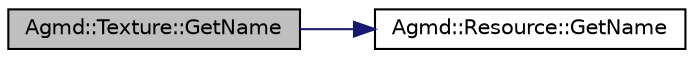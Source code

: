 digraph "Agmd::Texture::GetName"
{
  edge [fontname="Helvetica",fontsize="10",labelfontname="Helvetica",labelfontsize="10"];
  node [fontname="Helvetica",fontsize="10",shape=record];
  rankdir="LR";
  Node1 [label="Agmd::Texture::GetName",height=0.2,width=0.4,color="black", fillcolor="grey75", style="filled" fontcolor="black"];
  Node1 -> Node2 [color="midnightblue",fontsize="10",style="solid",fontname="Helvetica"];
  Node2 [label="Agmd::Resource::GetName",height=0.2,width=0.4,color="black", fillcolor="white", style="filled",URL="$class_agmd_1_1_resource.html#a2cf166241cfc5a5f2bef049acf3be3c0"];
}
